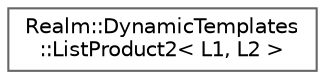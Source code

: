 digraph "Graphical Class Hierarchy"
{
 // LATEX_PDF_SIZE
  bgcolor="transparent";
  edge [fontname=Helvetica,fontsize=10,labelfontname=Helvetica,labelfontsize=10];
  node [fontname=Helvetica,fontsize=10,shape=box,height=0.2,width=0.4];
  rankdir="LR";
  Node0 [id="Node000000",label="Realm::DynamicTemplates\l::ListProduct2\< L1, L2 \>",height=0.2,width=0.4,color="grey40", fillcolor="white", style="filled",URL="$structRealm_1_1DynamicTemplates_1_1ListProduct2.html",tooltip=" "];
}
